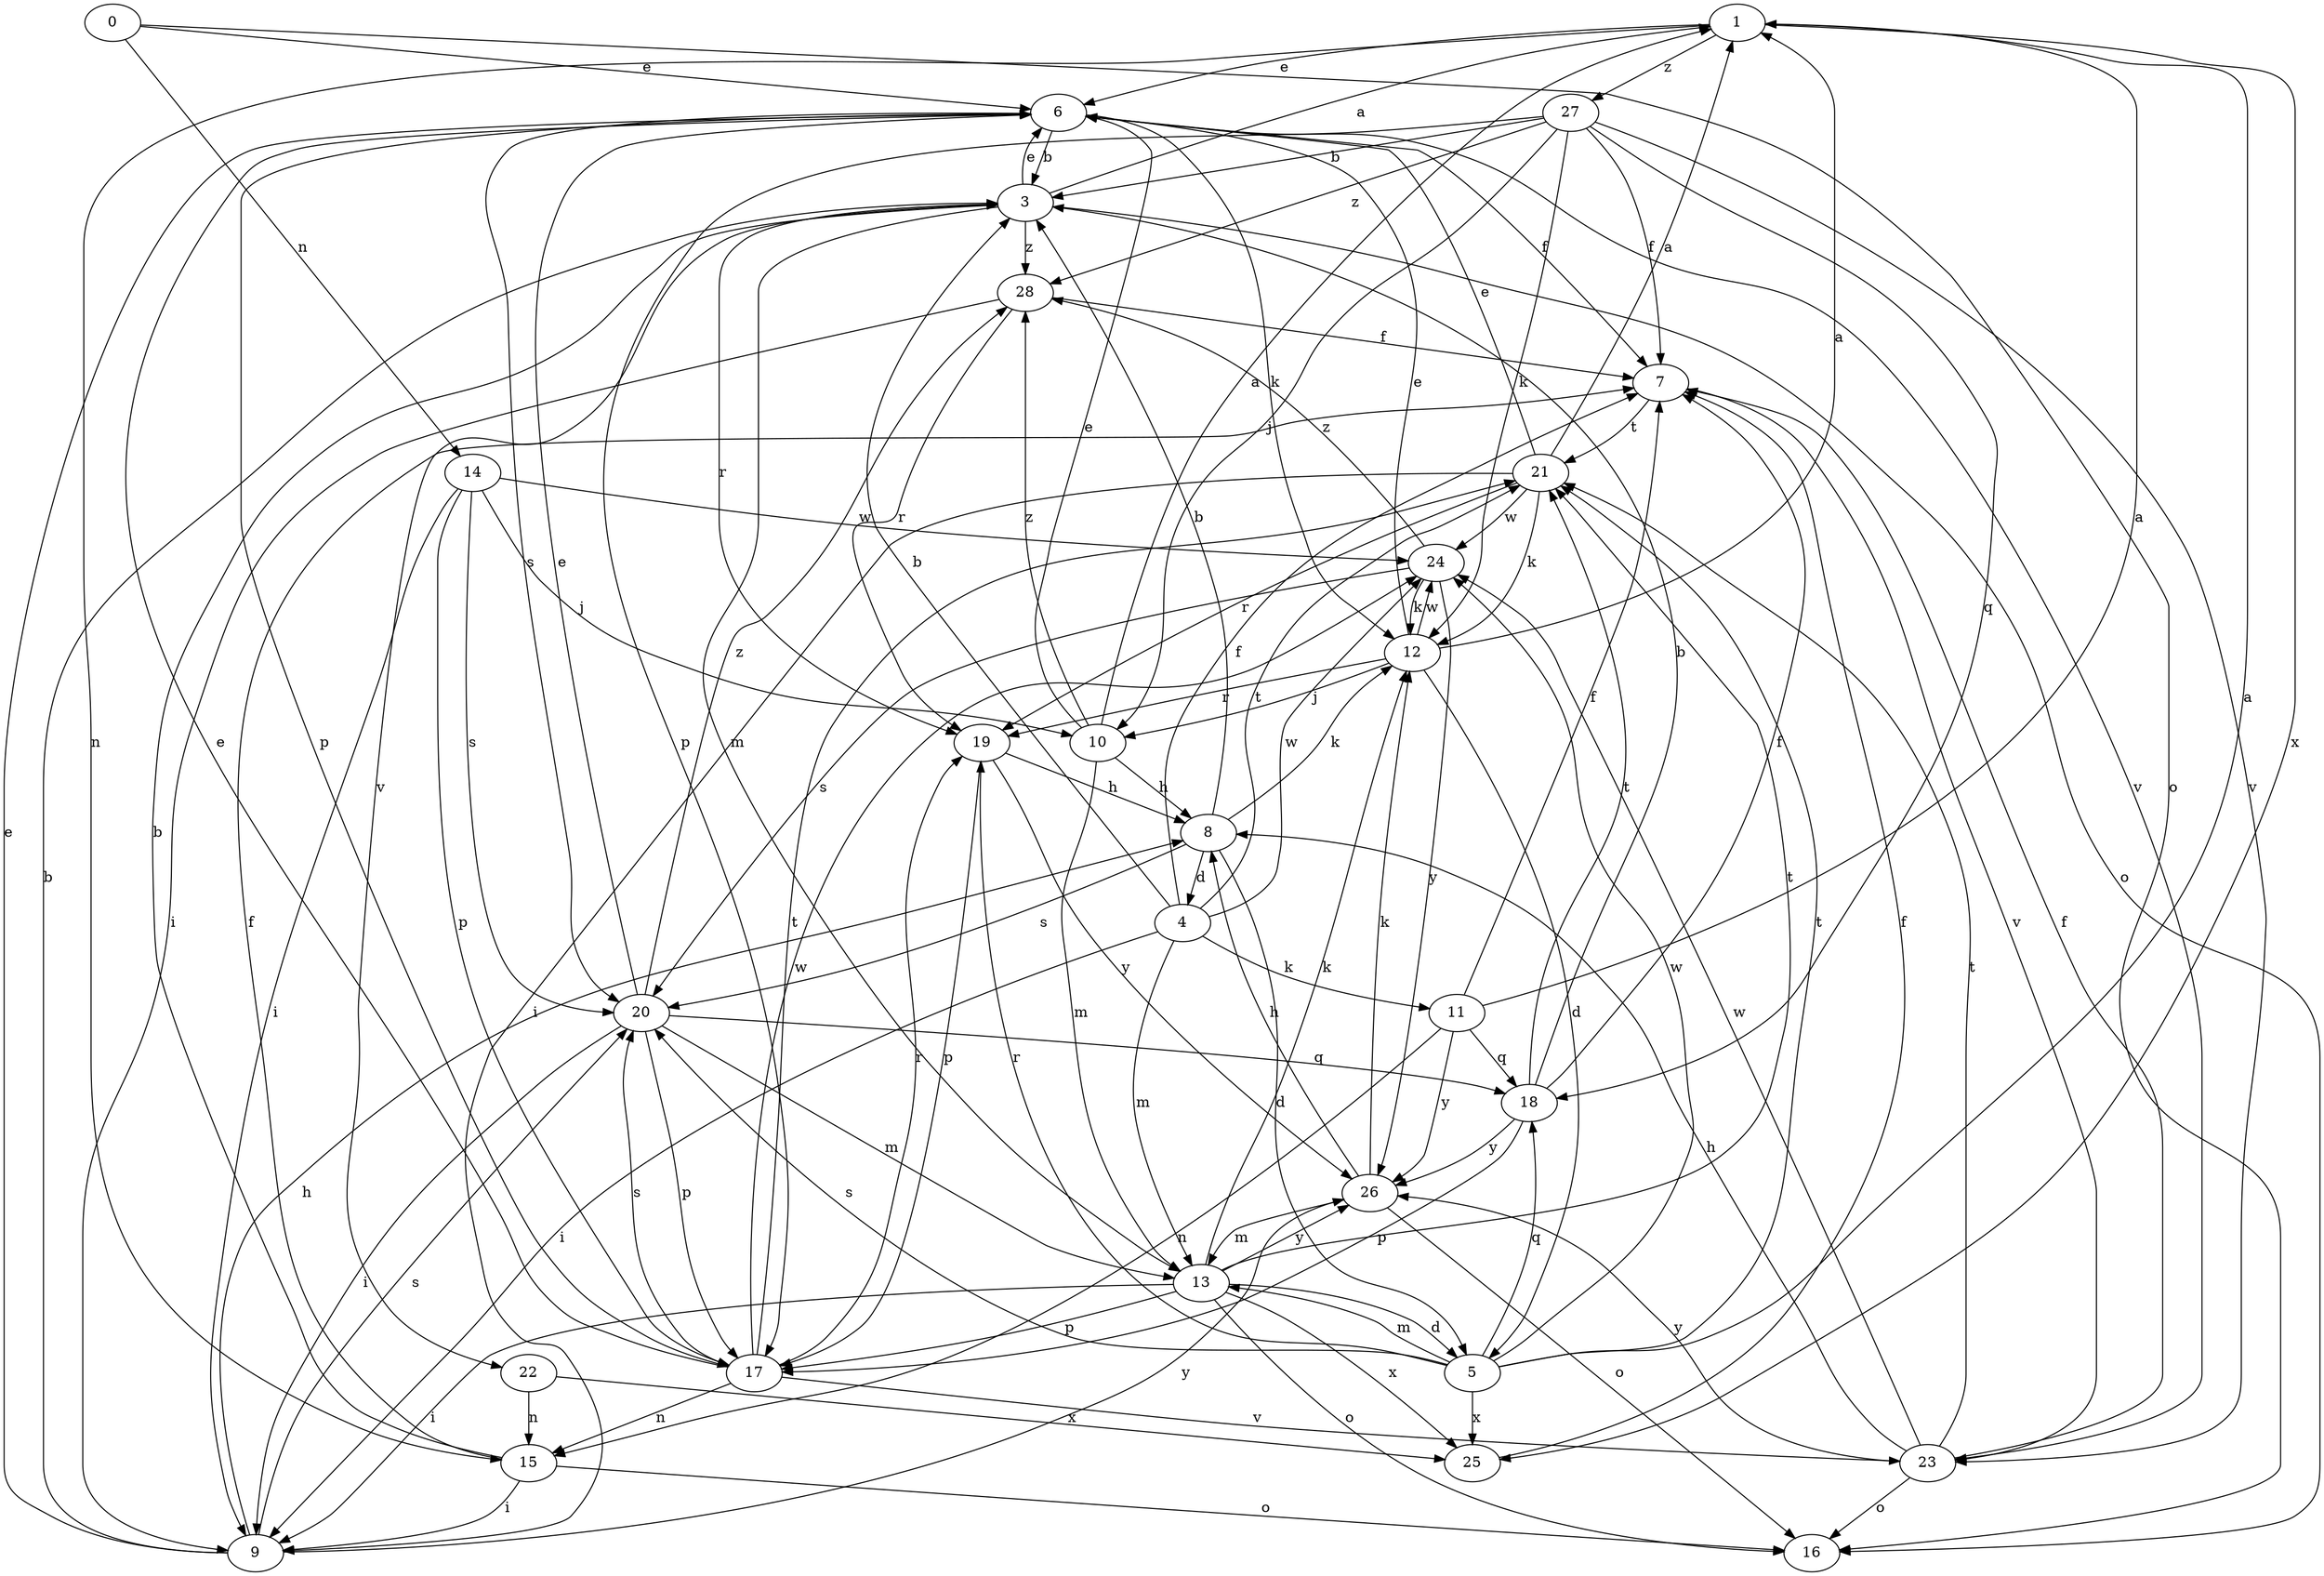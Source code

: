strict digraph  {
1;
3;
4;
5;
6;
7;
8;
9;
10;
11;
12;
13;
14;
15;
16;
0;
17;
18;
19;
20;
21;
22;
23;
24;
25;
26;
27;
28;
1 -> 6  [label=e];
1 -> 15  [label=n];
1 -> 25  [label=x];
1 -> 27  [label=z];
3 -> 1  [label=a];
3 -> 6  [label=e];
3 -> 13  [label=m];
3 -> 16  [label=o];
3 -> 19  [label=r];
3 -> 22  [label=v];
3 -> 28  [label=z];
4 -> 3  [label=b];
4 -> 7  [label=f];
4 -> 9  [label=i];
4 -> 11  [label=k];
4 -> 13  [label=m];
4 -> 21  [label=t];
4 -> 24  [label=w];
5 -> 1  [label=a];
5 -> 13  [label=m];
5 -> 18  [label=q];
5 -> 19  [label=r];
5 -> 20  [label=s];
5 -> 21  [label=t];
5 -> 24  [label=w];
5 -> 25  [label=x];
6 -> 3  [label=b];
6 -> 7  [label=f];
6 -> 12  [label=k];
6 -> 17  [label=p];
6 -> 20  [label=s];
6 -> 23  [label=v];
7 -> 21  [label=t];
7 -> 23  [label=v];
8 -> 3  [label=b];
8 -> 4  [label=d];
8 -> 5  [label=d];
8 -> 12  [label=k];
8 -> 20  [label=s];
9 -> 3  [label=b];
9 -> 6  [label=e];
9 -> 8  [label=h];
9 -> 20  [label=s];
9 -> 26  [label=y];
10 -> 1  [label=a];
10 -> 6  [label=e];
10 -> 8  [label=h];
10 -> 13  [label=m];
10 -> 28  [label=z];
11 -> 1  [label=a];
11 -> 7  [label=f];
11 -> 15  [label=n];
11 -> 18  [label=q];
11 -> 26  [label=y];
12 -> 1  [label=a];
12 -> 5  [label=d];
12 -> 6  [label=e];
12 -> 10  [label=j];
12 -> 19  [label=r];
12 -> 24  [label=w];
13 -> 5  [label=d];
13 -> 9  [label=i];
13 -> 12  [label=k];
13 -> 16  [label=o];
13 -> 17  [label=p];
13 -> 21  [label=t];
13 -> 25  [label=x];
13 -> 26  [label=y];
14 -> 9  [label=i];
14 -> 10  [label=j];
14 -> 17  [label=p];
14 -> 20  [label=s];
14 -> 24  [label=w];
15 -> 3  [label=b];
15 -> 7  [label=f];
15 -> 9  [label=i];
15 -> 16  [label=o];
0 -> 6  [label=e];
0 -> 14  [label=n];
0 -> 16  [label=o];
17 -> 6  [label=e];
17 -> 15  [label=n];
17 -> 19  [label=r];
17 -> 20  [label=s];
17 -> 21  [label=t];
17 -> 23  [label=v];
17 -> 24  [label=w];
18 -> 3  [label=b];
18 -> 7  [label=f];
18 -> 17  [label=p];
18 -> 21  [label=t];
18 -> 26  [label=y];
19 -> 8  [label=h];
19 -> 17  [label=p];
19 -> 26  [label=y];
20 -> 6  [label=e];
20 -> 9  [label=i];
20 -> 13  [label=m];
20 -> 17  [label=p];
20 -> 18  [label=q];
20 -> 28  [label=z];
21 -> 1  [label=a];
21 -> 6  [label=e];
21 -> 9  [label=i];
21 -> 12  [label=k];
21 -> 19  [label=r];
21 -> 24  [label=w];
22 -> 15  [label=n];
22 -> 25  [label=x];
23 -> 7  [label=f];
23 -> 8  [label=h];
23 -> 16  [label=o];
23 -> 21  [label=t];
23 -> 24  [label=w];
23 -> 26  [label=y];
24 -> 12  [label=k];
24 -> 20  [label=s];
24 -> 26  [label=y];
24 -> 28  [label=z];
25 -> 7  [label=f];
26 -> 8  [label=h];
26 -> 12  [label=k];
26 -> 13  [label=m];
26 -> 16  [label=o];
27 -> 3  [label=b];
27 -> 7  [label=f];
27 -> 10  [label=j];
27 -> 12  [label=k];
27 -> 17  [label=p];
27 -> 18  [label=q];
27 -> 23  [label=v];
27 -> 28  [label=z];
28 -> 7  [label=f];
28 -> 9  [label=i];
28 -> 19  [label=r];
}
